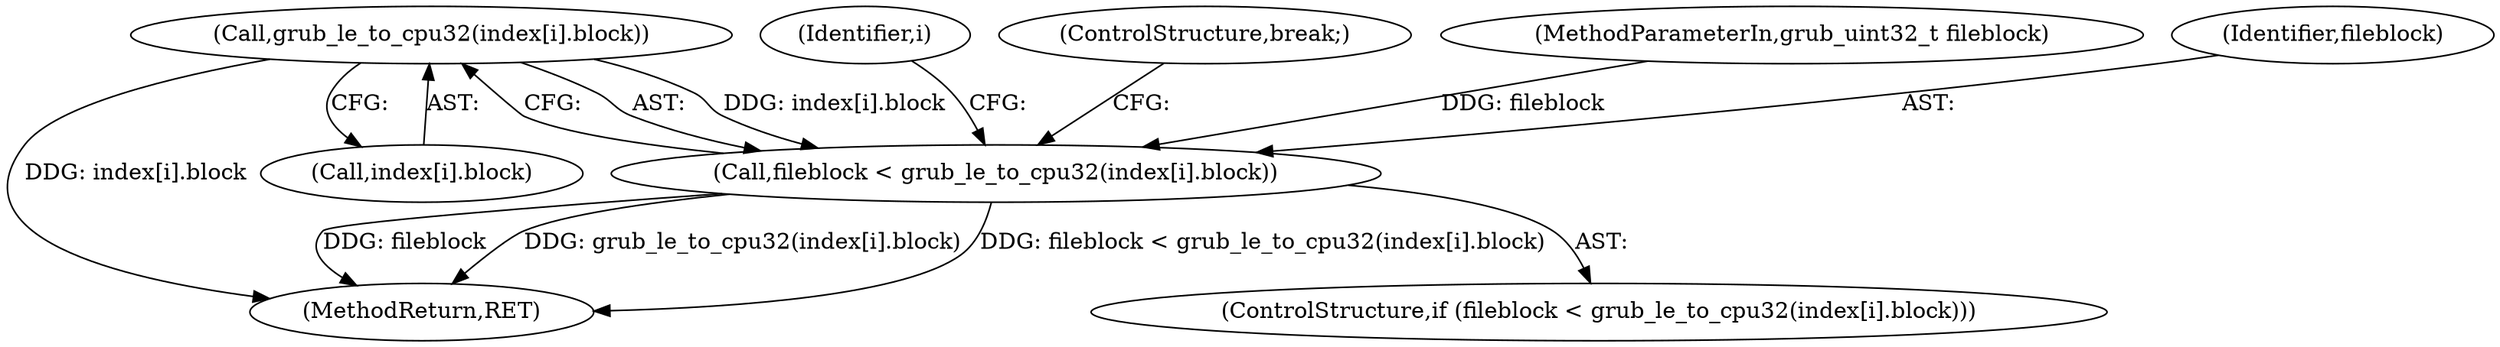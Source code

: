 digraph "0_radare2_65000a7fd9eea62359e6d6714f17b94a99a82edd_1@array" {
"1000152" [label="(Call,grub_le_to_cpu32(index[i].block))"];
"1000150" [label="(Call,fileblock < grub_le_to_cpu32(index[i].block))"];
"1000149" [label="(ControlStructure,if (fileblock < grub_le_to_cpu32(index[i].block)))"];
"1000153" [label="(Call,index[i].block)"];
"1000152" [label="(Call,grub_le_to_cpu32(index[i].block))"];
"1000147" [label="(Identifier,i)"];
"1000158" [label="(ControlStructure,break;)"];
"1000104" [label="(MethodParameterIn,grub_uint32_t fileblock)"];
"1000150" [label="(Call,fileblock < grub_le_to_cpu32(index[i].block))"];
"1000151" [label="(Identifier,fileblock)"];
"1000206" [label="(MethodReturn,RET)"];
"1000152" -> "1000150"  [label="AST: "];
"1000152" -> "1000153"  [label="CFG: "];
"1000153" -> "1000152"  [label="AST: "];
"1000150" -> "1000152"  [label="CFG: "];
"1000152" -> "1000206"  [label="DDG: index[i].block"];
"1000152" -> "1000150"  [label="DDG: index[i].block"];
"1000150" -> "1000149"  [label="AST: "];
"1000151" -> "1000150"  [label="AST: "];
"1000158" -> "1000150"  [label="CFG: "];
"1000147" -> "1000150"  [label="CFG: "];
"1000150" -> "1000206"  [label="DDG: fileblock"];
"1000150" -> "1000206"  [label="DDG: grub_le_to_cpu32(index[i].block)"];
"1000150" -> "1000206"  [label="DDG: fileblock < grub_le_to_cpu32(index[i].block)"];
"1000104" -> "1000150"  [label="DDG: fileblock"];
}
